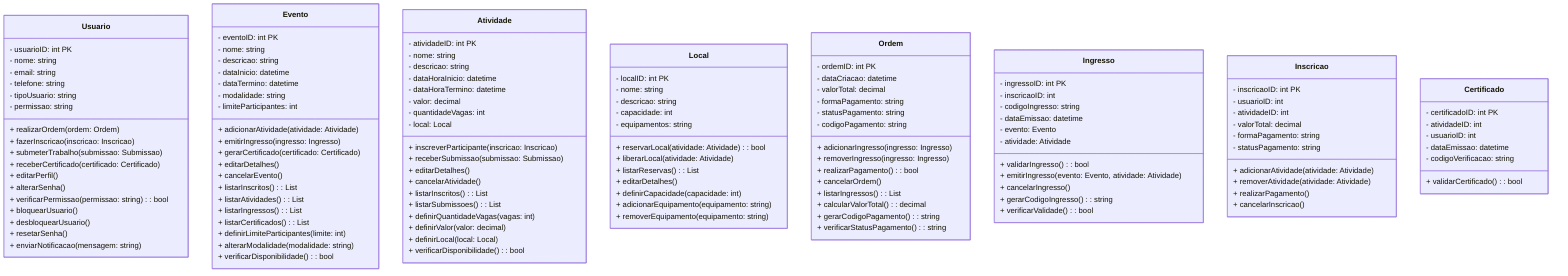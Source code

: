 classDiagram
    class Usuario {
        - usuarioID: int PK
        - nome: string
        - email: string
        - telefone: string
        - tipoUsuario: string
        - permissao: string
        + realizarOrdem(ordem: Ordem)
        + fazerInscricao(inscricao: Inscricao)
        + submeterTrabalho(submissao: Submissao)
        + receberCertificado(certificado: Certificado)
        + editarPerfil()
        + alterarSenha()
        + verificarPermissao(permissao: string): bool
        + bloquearUsuario()
        + desbloquearUsuario()
        + resetarSenha()
        + enviarNotificacao(mensagem: string)
    }

    class Evento {
        - eventoID: int PK
        - nome: string
        - descricao: string
        - dataInicio: datetime
        - dataTermino: datetime
        - modalidade: string
        - limiteParticipantes: int
        + adicionarAtividade(atividade: Atividade)
        + emitirIngresso(ingresso: Ingresso)
        + gerarCertificado(certificado: Certificado)
        + editarDetalhes()
        + cancelarEvento()
        + listarInscritos(): List<Usuario>
        + listarAtividades(): List<Atividade>
        + listarIngressos(): List<Ingresso>
        + listarCertificados(): List<Certificado>
        + definirLimiteParticipantes(limite: int)
        + alterarModalidade(modalidade: string)
        + verificarDisponibilidade(): bool
    }

    class Atividade {
        - atividadeID: int PK
        - nome: string
        - descricao: string
        - dataHoraInicio: datetime
        - dataHoraTermino: datetime
        - valor: decimal
        - quantidadeVagas: int
        - local: Local
        + inscreverParticipante(inscricao: Inscricao)
        + receberSubmissao(submissao: Submissao)
        + editarDetalhes()
        + cancelarAtividade()
        + listarInscritos(): List<Usuario>
        + listarSubmissoes(): List<Submissao>
        + definirQuantidadeVagas(vagas: int)
        + definirValor(valor: decimal)
        + definirLocal(local: Local)
        + verificarDisponibilidade(): bool
    }

    class Local {
        - localID: int PK
        - nome: string
        - descricao: string
        - capacidade: int
        - equipamentos: string
        + reservarLocal(atividade: Atividade): bool
        + liberarLocal(atividade: Atividade)
        + listarReservas(): List<Atividade>
        + editarDetalhes()
        + definirCapacidade(capacidade: int)
        + adicionarEquipamento(equipamento: string)
        + removerEquipamento(equipamento: string)
    }

    class Ordem {
        - ordemID: int PK
        - dataCriacao: datetime
        - valorTotal: decimal
        - formaPagamento: string
        - statusPagamento: string
        - codigoPagamento: string
        + adicionarIngresso(ingresso: Ingresso)
        + removerIngresso(ingresso: Ingresso)
        + realizarPagamento(): bool
        + cancelarOrdem()
        + listarIngressos(): List<Ingresso>
        + calcularValorTotal(): decimal
        + gerarCodigoPagamento(): string
        + verificarStatusPagamento(): string
    }

    class Ingresso {
        - ingressoID: int PK
        - inscricaoID: int
        - codigoIngresso: string
        - dataEmissao: datetime
        - evento: Evento
        - atividade: Atividade
        + validarIngresso(): bool
        + emitirIngresso(evento: Evento, atividade: Atividade)
        + cancelarIngresso()
        + gerarCodigoIngresso(): string
        + verificarValidade(): bool
    }

    class Inscricao {
        - inscricaoID: int PK
        - usuarioID: int
        - atividadeID: int
        - valorTotal: decimal
        - formaPagamento: string
        - statusPagamento: string
        + adicionarAtividade(atividade: Atividade)
        + removerAtividade(atividade: Atividade)
        + realizarPagamento()
        + cancelarInscricao()
    }

    class Certificado {
        - certificadoID: int PK
        - atividadeID: int
        - usuarioID: int
        - dataEmissao: datetime
        - codigoVerificacao: string
        + validarCertificado(): bool
    }